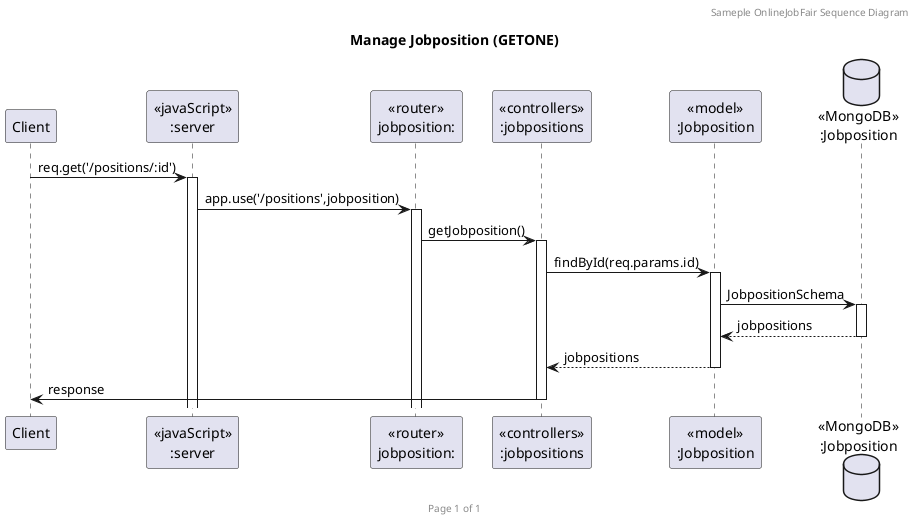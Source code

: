 @startuml Manage Jobposition (GET)

header Sameple OnlineJobFair Sequence Diagram
footer Page %page% of %lastpage%
title "Manage Jobposition (GETONE)"

participant "Client" as client
participant "<<javaScript>>\n:server" as server
participant "<<router>>\njobposition:" as routerJobpositions
participant "<<controllers>>\n:jobpositions" as controllersJobpositions
participant "<<model>>\n:Jobposition" as modelJobposition
database "<<MongoDB>>\n:Jobposition" as JobpositionsDatabase

client->server ++:req.get('/positions/:id')
server->routerJobpositions ++:app.use('/positions',jobposition)
routerJobpositions -> controllersJobpositions ++:getJobposition()
controllersJobpositions->modelJobposition ++:findById(req.params.id)
modelJobposition ->JobpositionsDatabase ++: JobpositionSchema
JobpositionsDatabase --> modelJobposition --: jobpositions
controllersJobpositions <-- modelJobposition --:jobpositions
controllersJobpositions->client --:response

@enduml